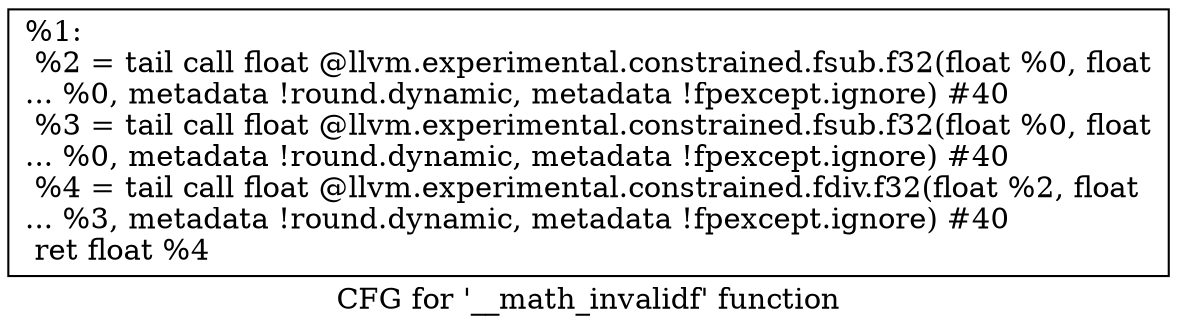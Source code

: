 digraph "CFG for '__math_invalidf' function" {
	label="CFG for '__math_invalidf' function";

	Node0x1161730 [shape=record,label="{%1:\l  %2 = tail call float @llvm.experimental.constrained.fsub.f32(float %0, float\l... %0, metadata !round.dynamic, metadata !fpexcept.ignore) #40\l  %3 = tail call float @llvm.experimental.constrained.fsub.f32(float %0, float\l... %0, metadata !round.dynamic, metadata !fpexcept.ignore) #40\l  %4 = tail call float @llvm.experimental.constrained.fdiv.f32(float %2, float\l... %3, metadata !round.dynamic, metadata !fpexcept.ignore) #40\l  ret float %4\l}"];
}
